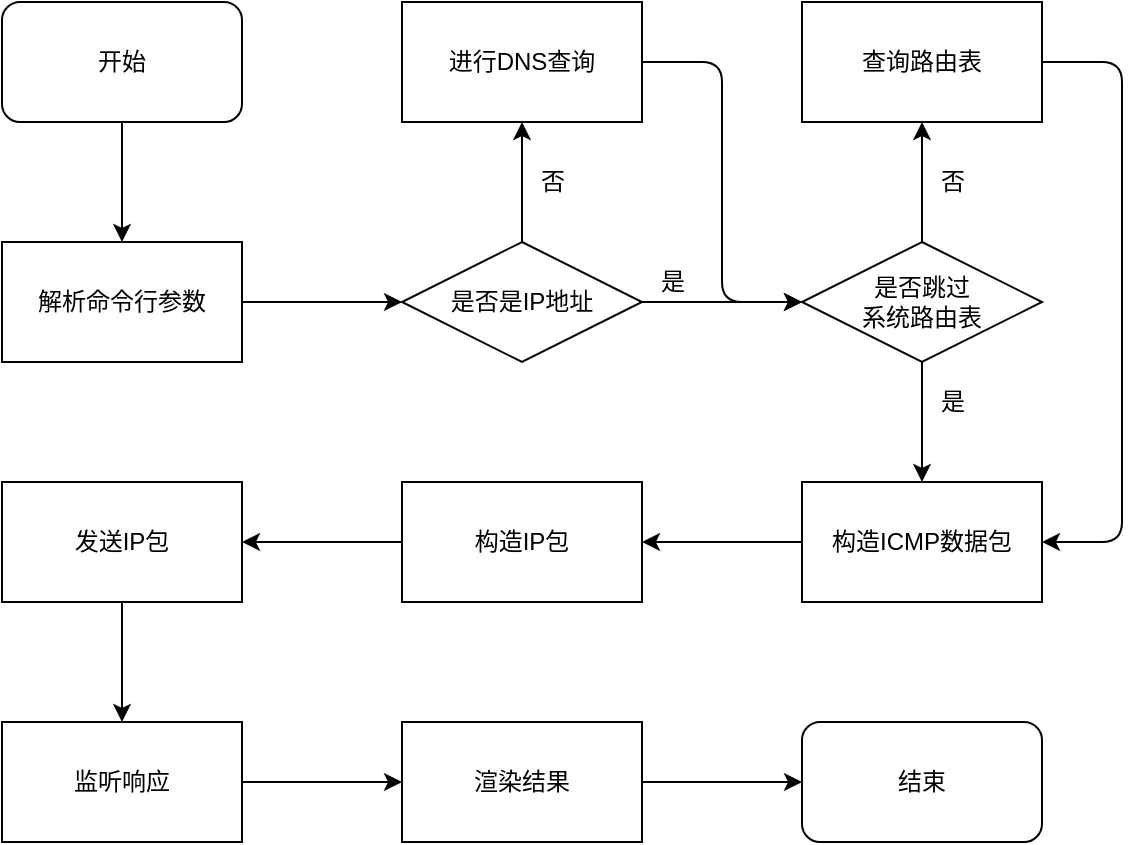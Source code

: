 <mxfile version="19.0.3" type="device" pages="2"><diagram id="QpVtmzxpZ_xuvKPjG-Qu" name="单个包"><mxGraphModel dx="1422" dy="786" grid="1" gridSize="10" guides="1" tooltips="1" connect="1" arrows="1" fold="1" page="1" pageScale="1" pageWidth="827" pageHeight="1169" math="0" shadow="0"><root><mxCell id="0"/><mxCell id="1" parent="0"/><mxCell id="8" style="edgeStyle=none;html=1;exitX=1;exitY=0.5;exitDx=0;exitDy=0;entryX=0;entryY=0.5;entryDx=0;entryDy=0;" parent="1" source="2" target="4" edge="1"><mxGeometry relative="1" as="geometry"/></mxCell><mxCell id="2" value="解析命令行参数" style="rounded=0;whiteSpace=wrap;html=1;" parent="1" vertex="1"><mxGeometry x="160" y="180" width="120" height="60" as="geometry"/></mxCell><mxCell id="7" style="edgeStyle=none;html=1;exitX=0.5;exitY=0;exitDx=0;exitDy=0;entryX=0.5;entryY=1;entryDx=0;entryDy=0;" parent="1" source="4" target="6" edge="1"><mxGeometry relative="1" as="geometry"/></mxCell><mxCell id="33" style="edgeStyle=elbowEdgeStyle;elbow=vertical;html=1;" parent="1" source="4" target="5" edge="1"><mxGeometry relative="1" as="geometry"/></mxCell><mxCell id="4" value="是否是IP地址" style="rhombus;whiteSpace=wrap;html=1;" parent="1" vertex="1"><mxGeometry x="360" y="180" width="120" height="60" as="geometry"/></mxCell><mxCell id="16" style="edgeStyle=orthogonalEdgeStyle;rounded=0;html=1;" parent="1" source="5" target="10" edge="1"><mxGeometry relative="1" as="geometry"/></mxCell><mxCell id="20" style="edgeStyle=elbowEdgeStyle;elbow=vertical;html=1;" parent="1" source="5" target="13" edge="1"><mxGeometry relative="1" as="geometry"/></mxCell><mxCell id="5" value="是否跳过&lt;br&gt;系统路由表" style="rhombus;whiteSpace=wrap;html=1;" parent="1" vertex="1"><mxGeometry x="560" y="180" width="120" height="60" as="geometry"/></mxCell><mxCell id="14" style="edgeStyle=elbowEdgeStyle;html=1;rounded=1;exitX=1;exitY=0.5;exitDx=0;exitDy=0;" parent="1" source="6" target="5" edge="1"><mxGeometry relative="1" as="geometry"><mxPoint x="220" y="420" as="targetPoint"/></mxGeometry></mxCell><mxCell id="6" value="进行DNS查询" style="rounded=0;whiteSpace=wrap;html=1;" parent="1" vertex="1"><mxGeometry x="360" y="60" width="120" height="60" as="geometry"/></mxCell><mxCell id="24" style="edgeStyle=orthogonalEdgeStyle;rounded=1;html=1;" parent="1" source="10" target="13" edge="1"><mxGeometry relative="1" as="geometry"><Array as="points"><mxPoint x="720" y="90"/><mxPoint x="720" y="330"/></Array></mxGeometry></mxCell><mxCell id="10" value="查询路由表" style="rounded=0;whiteSpace=wrap;html=1;" parent="1" vertex="1"><mxGeometry x="560" y="60" width="120" height="60" as="geometry"/></mxCell><mxCell id="11" value="否" style="text;html=1;align=center;verticalAlign=middle;resizable=0;points=[];autosize=1;strokeColor=none;fillColor=none;" parent="1" vertex="1"><mxGeometry x="620" y="140" width="30" height="20" as="geometry"/></mxCell><mxCell id="12" value="是" style="text;html=1;align=center;verticalAlign=middle;resizable=0;points=[];autosize=1;strokeColor=none;fillColor=none;" parent="1" vertex="1"><mxGeometry x="480" y="190" width="30" height="20" as="geometry"/></mxCell><mxCell id="21" style="edgeStyle=elbowEdgeStyle;elbow=vertical;html=1;" parent="1" source="13" target="15" edge="1"><mxGeometry relative="1" as="geometry"/></mxCell><mxCell id="13" value="构造ICMP数据包" style="rounded=0;whiteSpace=wrap;html=1;" parent="1" vertex="1"><mxGeometry x="560" y="300" width="120" height="60" as="geometry"/></mxCell><mxCell id="22" style="edgeStyle=elbowEdgeStyle;elbow=vertical;html=1;" parent="1" source="15" target="17" edge="1"><mxGeometry relative="1" as="geometry"/></mxCell><mxCell id="15" value="构造IP包" style="rounded=0;whiteSpace=wrap;html=1;" parent="1" vertex="1"><mxGeometry x="360" y="300" width="120" height="60" as="geometry"/></mxCell><mxCell id="23" style="edgeStyle=elbowEdgeStyle;elbow=vertical;html=1;" parent="1" source="17" target="19" edge="1"><mxGeometry relative="1" as="geometry"/></mxCell><mxCell id="17" value="发送IP包" style="rounded=0;whiteSpace=wrap;html=1;" parent="1" vertex="1"><mxGeometry x="160" y="300" width="120" height="60" as="geometry"/></mxCell><mxCell id="18" value="否" style="text;html=1;align=center;verticalAlign=middle;resizable=0;points=[];autosize=1;strokeColor=none;fillColor=none;" parent="1" vertex="1"><mxGeometry x="420" y="140" width="30" height="20" as="geometry"/></mxCell><mxCell id="27" style="edgeStyle=elbowEdgeStyle;elbow=vertical;html=1;" parent="1" source="19" target="26" edge="1"><mxGeometry relative="1" as="geometry"/></mxCell><mxCell id="19" value="监听响应" style="rounded=0;whiteSpace=wrap;html=1;" parent="1" vertex="1"><mxGeometry x="160" y="420" width="120" height="60" as="geometry"/></mxCell><mxCell id="25" value="是" style="text;html=1;align=center;verticalAlign=middle;resizable=0;points=[];autosize=1;strokeColor=none;fillColor=none;" parent="1" vertex="1"><mxGeometry x="620" y="250" width="30" height="20" as="geometry"/></mxCell><mxCell id="31" value="" style="edgeStyle=orthogonalEdgeStyle;rounded=1;html=1;" parent="1" source="26" target="30" edge="1"><mxGeometry relative="1" as="geometry"/></mxCell><mxCell id="26" value="渲染结果" style="rounded=0;whiteSpace=wrap;html=1;" parent="1" vertex="1"><mxGeometry x="360" y="420" width="120" height="60" as="geometry"/></mxCell><mxCell id="29" value="" style="edgeStyle=orthogonalEdgeStyle;rounded=1;html=1;" parent="1" source="28" target="2" edge="1"><mxGeometry relative="1" as="geometry"/></mxCell><mxCell id="28" value="开始" style="rounded=1;whiteSpace=wrap;html=1;" parent="1" vertex="1"><mxGeometry x="160" y="60" width="120" height="60" as="geometry"/></mxCell><mxCell id="30" value="结束" style="rounded=1;whiteSpace=wrap;html=1;" parent="1" vertex="1"><mxGeometry x="560" y="420" width="120" height="60" as="geometry"/></mxCell></root></mxGraphModel></diagram><diagram id="L1Pslhm9EFCtywg9UNAv" name="Page-2"><mxGraphModel dx="585" dy="662" grid="1" gridSize="10" guides="1" tooltips="1" connect="1" arrows="1" fold="1" page="1" pageScale="1" pageWidth="827" pageHeight="1169" math="0" shadow="0">&#xa;            <root>&#xa;                <mxCell id="xR2_lGwdAJp-GqYjZZb--0"/>&#xa;                <mxCell id="xR2_lGwdAJp-GqYjZZb--1" parent="xR2_lGwdAJp-GqYjZZb--0"/>&#xa;            </root>&#xa;        </mxGraphModel></diagram></mxfile>